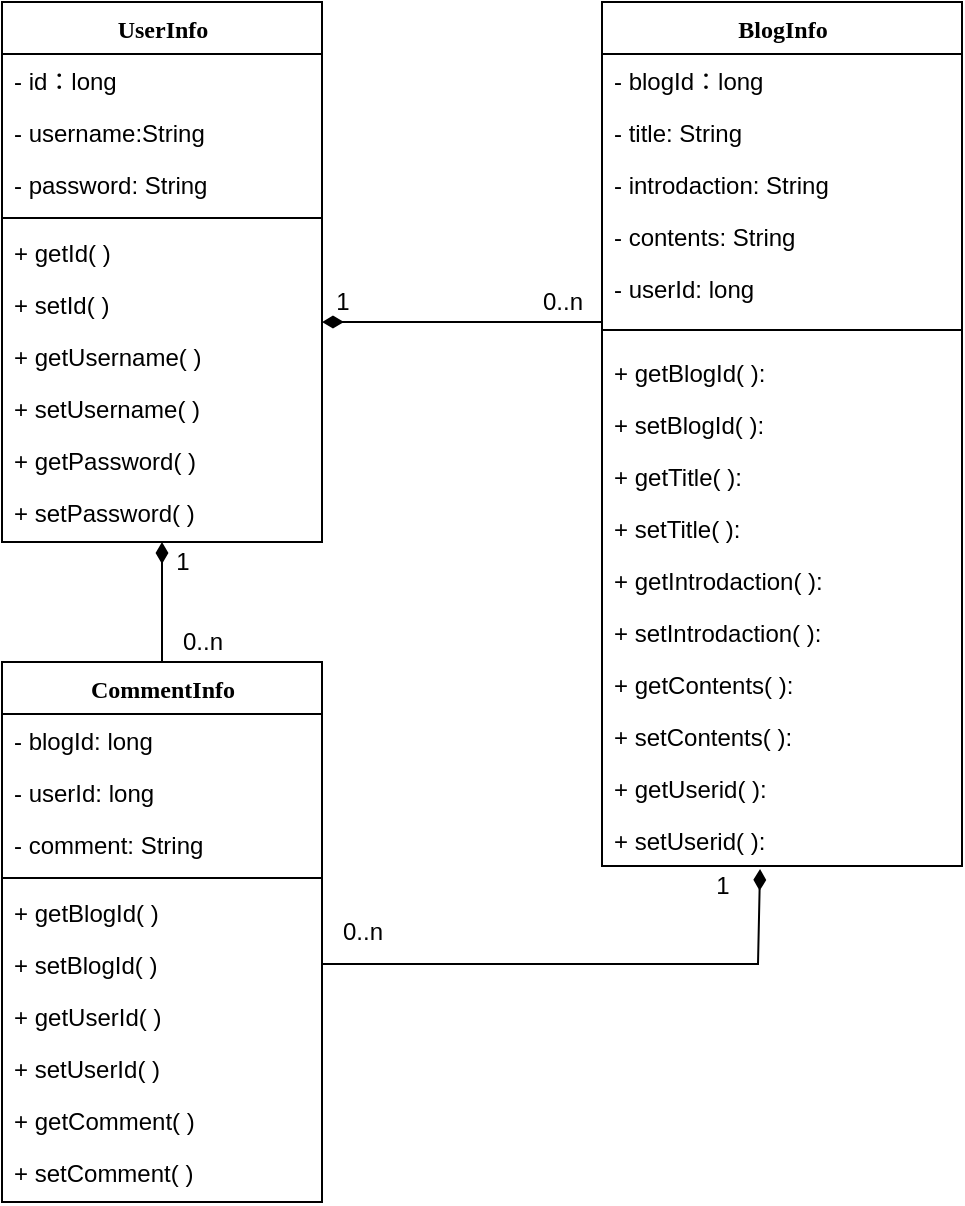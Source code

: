 <mxfile version="18.1.1" type="device"><diagram id="XDaT77yiXlE3fPbr96j5" name="Page-1"><mxGraphModel dx="546" dy="511" grid="1" gridSize="10" guides="1" tooltips="1" connect="1" arrows="1" fold="1" page="1" pageScale="1" pageWidth="827" pageHeight="1169" math="0" shadow="0"><root><mxCell id="0"/><mxCell id="1" parent="0"/><mxCell id="7SVBNPAG_CEu8UrMZ6_7-1" value="UserInfo" style="swimlane;html=1;fontStyle=1;align=center;verticalAlign=top;childLayout=stackLayout;horizontal=1;startSize=26;horizontalStack=0;resizeParent=1;resizeLast=0;collapsible=1;marginBottom=0;swimlaneFillColor=#ffffff;rounded=0;shadow=0;comic=0;labelBackgroundColor=none;strokeWidth=1;fillColor=none;fontFamily=Verdana;fontSize=12" parent="1" vertex="1"><mxGeometry x="180" y="200" width="160" height="270" as="geometry"/></mxCell><mxCell id="7SVBNPAG_CEu8UrMZ6_7-2" value="- id：long" style="text;html=1;strokeColor=none;fillColor=none;align=left;verticalAlign=top;spacingLeft=4;spacingRight=4;whiteSpace=wrap;overflow=hidden;rotatable=0;points=[[0,0.5],[1,0.5]];portConstraint=eastwest;" parent="7SVBNPAG_CEu8UrMZ6_7-1" vertex="1"><mxGeometry y="26" width="160" height="26" as="geometry"/></mxCell><mxCell id="7SVBNPAG_CEu8UrMZ6_7-3" value="- username:String&amp;nbsp;" style="text;html=1;strokeColor=none;fillColor=none;align=left;verticalAlign=top;spacingLeft=4;spacingRight=4;whiteSpace=wrap;overflow=hidden;rotatable=0;points=[[0,0.5],[1,0.5]];portConstraint=eastwest;" parent="7SVBNPAG_CEu8UrMZ6_7-1" vertex="1"><mxGeometry y="52" width="160" height="26" as="geometry"/></mxCell><mxCell id="7SVBNPAG_CEu8UrMZ6_7-4" value="- password: String" style="text;html=1;strokeColor=none;fillColor=none;align=left;verticalAlign=top;spacingLeft=4;spacingRight=4;whiteSpace=wrap;overflow=hidden;rotatable=0;points=[[0,0.5],[1,0.5]];portConstraint=eastwest;" parent="7SVBNPAG_CEu8UrMZ6_7-1" vertex="1"><mxGeometry y="78" width="160" height="26" as="geometry"/></mxCell><mxCell id="7SVBNPAG_CEu8UrMZ6_7-5" value="" style="line;html=1;strokeWidth=1;fillColor=none;align=left;verticalAlign=middle;spacingTop=-1;spacingLeft=3;spacingRight=3;rotatable=0;labelPosition=right;points=[];portConstraint=eastwest;" parent="7SVBNPAG_CEu8UrMZ6_7-1" vertex="1"><mxGeometry y="104" width="160" height="8" as="geometry"/></mxCell><mxCell id="7SVBNPAG_CEu8UrMZ6_7-6" value="+ getId( )" style="text;html=1;strokeColor=none;fillColor=none;align=left;verticalAlign=top;spacingLeft=4;spacingRight=4;whiteSpace=wrap;overflow=hidden;rotatable=0;points=[[0,0.5],[1,0.5]];portConstraint=eastwest;" parent="7SVBNPAG_CEu8UrMZ6_7-1" vertex="1"><mxGeometry y="112" width="160" height="26" as="geometry"/></mxCell><mxCell id="7SVBNPAG_CEu8UrMZ6_7-7" value="+ setId( )" style="text;html=1;strokeColor=none;fillColor=none;align=left;verticalAlign=top;spacingLeft=4;spacingRight=4;whiteSpace=wrap;overflow=hidden;rotatable=0;points=[[0,0.5],[1,0.5]];portConstraint=eastwest;" parent="7SVBNPAG_CEu8UrMZ6_7-1" vertex="1"><mxGeometry y="138" width="160" height="26" as="geometry"/></mxCell><mxCell id="7SVBNPAG_CEu8UrMZ6_7-8" value="+ getUsername( )" style="text;html=1;strokeColor=none;fillColor=none;align=left;verticalAlign=top;spacingLeft=4;spacingRight=4;whiteSpace=wrap;overflow=hidden;rotatable=0;points=[[0,0.5],[1,0.5]];portConstraint=eastwest;" parent="7SVBNPAG_CEu8UrMZ6_7-1" vertex="1"><mxGeometry y="164" width="160" height="26" as="geometry"/></mxCell><mxCell id="7SVBNPAG_CEu8UrMZ6_7-9" value="+ setUsername( )" style="text;html=1;strokeColor=none;fillColor=none;align=left;verticalAlign=top;spacingLeft=4;spacingRight=4;whiteSpace=wrap;overflow=hidden;rotatable=0;points=[[0,0.5],[1,0.5]];portConstraint=eastwest;" parent="7SVBNPAG_CEu8UrMZ6_7-1" vertex="1"><mxGeometry y="190" width="160" height="26" as="geometry"/></mxCell><mxCell id="7SVBNPAG_CEu8UrMZ6_7-10" value="+ getPassword( )" style="text;html=1;strokeColor=none;fillColor=none;align=left;verticalAlign=top;spacingLeft=4;spacingRight=4;whiteSpace=wrap;overflow=hidden;rotatable=0;points=[[0,0.5],[1,0.5]];portConstraint=eastwest;" parent="7SVBNPAG_CEu8UrMZ6_7-1" vertex="1"><mxGeometry y="216" width="160" height="26" as="geometry"/></mxCell><mxCell id="7SVBNPAG_CEu8UrMZ6_7-11" value="+ setPassword( )" style="text;html=1;strokeColor=none;fillColor=none;align=left;verticalAlign=top;spacingLeft=4;spacingRight=4;whiteSpace=wrap;overflow=hidden;rotatable=0;points=[[0,0.5],[1,0.5]];portConstraint=eastwest;" parent="7SVBNPAG_CEu8UrMZ6_7-1" vertex="1"><mxGeometry y="242" width="160" height="26" as="geometry"/></mxCell><mxCell id="7SVBNPAG_CEu8UrMZ6_7-13" value="BlogInfo" style="swimlane;html=1;fontStyle=1;align=center;verticalAlign=top;childLayout=stackLayout;horizontal=1;startSize=26;horizontalStack=0;resizeParent=1;resizeLast=0;collapsible=1;marginBottom=0;swimlaneFillColor=#ffffff;rounded=0;shadow=0;comic=0;labelBackgroundColor=none;strokeWidth=1;fillColor=none;fontFamily=Verdana;fontSize=12" parent="1" vertex="1"><mxGeometry x="480" y="200" width="180" height="432" as="geometry"/></mxCell><mxCell id="7SVBNPAG_CEu8UrMZ6_7-14" value="- blogId：long" style="text;html=1;strokeColor=none;fillColor=none;align=left;verticalAlign=top;spacingLeft=4;spacingRight=4;whiteSpace=wrap;overflow=hidden;rotatable=0;points=[[0,0.5],[1,0.5]];portConstraint=eastwest;" parent="7SVBNPAG_CEu8UrMZ6_7-13" vertex="1"><mxGeometry y="26" width="180" height="26" as="geometry"/></mxCell><mxCell id="7SVBNPAG_CEu8UrMZ6_7-15" value="- title: String" style="text;html=1;strokeColor=none;fillColor=none;align=left;verticalAlign=top;spacingLeft=4;spacingRight=4;whiteSpace=wrap;overflow=hidden;rotatable=0;points=[[0,0.5],[1,0.5]];portConstraint=eastwest;" parent="7SVBNPAG_CEu8UrMZ6_7-13" vertex="1"><mxGeometry y="52" width="180" height="26" as="geometry"/></mxCell><mxCell id="7SVBNPAG_CEu8UrMZ6_7-16" value="- introdaction: String" style="text;html=1;strokeColor=none;fillColor=none;align=left;verticalAlign=top;spacingLeft=4;spacingRight=4;whiteSpace=wrap;overflow=hidden;rotatable=0;points=[[0,0.5],[1,0.5]];portConstraint=eastwest;" parent="7SVBNPAG_CEu8UrMZ6_7-13" vertex="1"><mxGeometry y="78" width="180" height="26" as="geometry"/></mxCell><mxCell id="7SVBNPAG_CEu8UrMZ6_7-17" value="- contents: String" style="text;html=1;strokeColor=none;fillColor=none;align=left;verticalAlign=top;spacingLeft=4;spacingRight=4;whiteSpace=wrap;overflow=hidden;rotatable=0;points=[[0,0.5],[1,0.5]];portConstraint=eastwest;" parent="7SVBNPAG_CEu8UrMZ6_7-13" vertex="1"><mxGeometry y="104" width="180" height="26" as="geometry"/></mxCell><mxCell id="7SVBNPAG_CEu8UrMZ6_7-18" value="- userId: long" style="text;html=1;strokeColor=none;fillColor=none;align=left;verticalAlign=top;spacingLeft=4;spacingRight=4;whiteSpace=wrap;overflow=hidden;rotatable=0;points=[[0,0.5],[1,0.5]];portConstraint=eastwest;" parent="7SVBNPAG_CEu8UrMZ6_7-13" vertex="1"><mxGeometry y="130" width="180" height="26" as="geometry"/></mxCell><mxCell id="7SVBNPAG_CEu8UrMZ6_7-19" value="" style="line;html=1;strokeWidth=1;fillColor=none;align=left;verticalAlign=middle;spacingTop=-1;spacingLeft=3;spacingRight=3;rotatable=0;labelPosition=right;points=[];portConstraint=eastwest;" parent="7SVBNPAG_CEu8UrMZ6_7-13" vertex="1"><mxGeometry y="156" width="180" height="16" as="geometry"/></mxCell><mxCell id="7SVBNPAG_CEu8UrMZ6_7-20" value="+ getBlogId( ):&amp;nbsp;" style="text;html=1;strokeColor=none;fillColor=none;align=left;verticalAlign=top;spacingLeft=4;spacingRight=4;whiteSpace=wrap;overflow=hidden;rotatable=0;points=[[0,0.5],[1,0.5]];portConstraint=eastwest;" parent="7SVBNPAG_CEu8UrMZ6_7-13" vertex="1"><mxGeometry y="172" width="180" height="26" as="geometry"/></mxCell><mxCell id="7SVBNPAG_CEu8UrMZ6_7-21" value="+ setBlogId( ):" style="text;html=1;strokeColor=none;fillColor=none;align=left;verticalAlign=top;spacingLeft=4;spacingRight=4;whiteSpace=wrap;overflow=hidden;rotatable=0;points=[[0,0.5],[1,0.5]];portConstraint=eastwest;" parent="7SVBNPAG_CEu8UrMZ6_7-13" vertex="1"><mxGeometry y="198" width="180" height="26" as="geometry"/></mxCell><mxCell id="7SVBNPAG_CEu8UrMZ6_7-22" value="+ getTitle( ):" style="text;html=1;strokeColor=none;fillColor=none;align=left;verticalAlign=top;spacingLeft=4;spacingRight=4;whiteSpace=wrap;overflow=hidden;rotatable=0;points=[[0,0.5],[1,0.5]];portConstraint=eastwest;" parent="7SVBNPAG_CEu8UrMZ6_7-13" vertex="1"><mxGeometry y="224" width="180" height="26" as="geometry"/></mxCell><mxCell id="7SVBNPAG_CEu8UrMZ6_7-23" value="+ setTitle( ):" style="text;html=1;strokeColor=none;fillColor=none;align=left;verticalAlign=top;spacingLeft=4;spacingRight=4;whiteSpace=wrap;overflow=hidden;rotatable=0;points=[[0,0.5],[1,0.5]];portConstraint=eastwest;" parent="7SVBNPAG_CEu8UrMZ6_7-13" vertex="1"><mxGeometry y="250" width="180" height="26" as="geometry"/></mxCell><mxCell id="7SVBNPAG_CEu8UrMZ6_7-24" value="+ getIntrodaction( ):" style="text;html=1;strokeColor=none;fillColor=none;align=left;verticalAlign=top;spacingLeft=4;spacingRight=4;whiteSpace=wrap;overflow=hidden;rotatable=0;points=[[0,0.5],[1,0.5]];portConstraint=eastwest;" parent="7SVBNPAG_CEu8UrMZ6_7-13" vertex="1"><mxGeometry y="276" width="180" height="26" as="geometry"/></mxCell><mxCell id="7SVBNPAG_CEu8UrMZ6_7-25" value="+ setIntrodaction( ):" style="text;html=1;strokeColor=none;fillColor=none;align=left;verticalAlign=top;spacingLeft=4;spacingRight=4;whiteSpace=wrap;overflow=hidden;rotatable=0;points=[[0,0.5],[1,0.5]];portConstraint=eastwest;" parent="7SVBNPAG_CEu8UrMZ6_7-13" vertex="1"><mxGeometry y="302" width="180" height="26" as="geometry"/></mxCell><mxCell id="7SVBNPAG_CEu8UrMZ6_7-26" value="+ getContents( ):" style="text;html=1;strokeColor=none;fillColor=none;align=left;verticalAlign=top;spacingLeft=4;spacingRight=4;whiteSpace=wrap;overflow=hidden;rotatable=0;points=[[0,0.5],[1,0.5]];portConstraint=eastwest;" parent="7SVBNPAG_CEu8UrMZ6_7-13" vertex="1"><mxGeometry y="328" width="180" height="26" as="geometry"/></mxCell><mxCell id="7SVBNPAG_CEu8UrMZ6_7-27" value="+ setContents( ):" style="text;html=1;strokeColor=none;fillColor=none;align=left;verticalAlign=top;spacingLeft=4;spacingRight=4;whiteSpace=wrap;overflow=hidden;rotatable=0;points=[[0,0.5],[1,0.5]];portConstraint=eastwest;" parent="7SVBNPAG_CEu8UrMZ6_7-13" vertex="1"><mxGeometry y="354" width="180" height="26" as="geometry"/></mxCell><mxCell id="7SVBNPAG_CEu8UrMZ6_7-28" value="+ getUserid( ):" style="text;html=1;strokeColor=none;fillColor=none;align=left;verticalAlign=top;spacingLeft=4;spacingRight=4;whiteSpace=wrap;overflow=hidden;rotatable=0;points=[[0,0.5],[1,0.5]];portConstraint=eastwest;" parent="7SVBNPAG_CEu8UrMZ6_7-13" vertex="1"><mxGeometry y="380" width="180" height="26" as="geometry"/></mxCell><mxCell id="7SVBNPAG_CEu8UrMZ6_7-29" value="+ setUserid( ):" style="text;html=1;strokeColor=none;fillColor=none;align=left;verticalAlign=top;spacingLeft=4;spacingRight=4;whiteSpace=wrap;overflow=hidden;rotatable=0;points=[[0,0.5],[1,0.5]];portConstraint=eastwest;" parent="7SVBNPAG_CEu8UrMZ6_7-13" vertex="1"><mxGeometry y="406" width="180" height="26" as="geometry"/></mxCell><mxCell id="7SVBNPAG_CEu8UrMZ6_7-31" value="" style="endArrow=none;startArrow=diamondThin;endFill=0;startFill=1;html=1;verticalAlign=bottom;labelBackgroundColor=none;strokeWidth=1;startSize=8;endSize=8;rounded=0;" parent="1" edge="1"><mxGeometry width="160" relative="1" as="geometry"><mxPoint x="340" y="360.0" as="sourcePoint"/><mxPoint x="480" y="360" as="targetPoint"/></mxGeometry></mxCell><mxCell id="7SVBNPAG_CEu8UrMZ6_7-32" value="1" style="text;html=1;resizable=0;autosize=1;align=center;verticalAlign=middle;points=[];fillColor=none;strokeColor=none;rounded=0;" parent="1" vertex="1"><mxGeometry x="340" y="340" width="20" height="20" as="geometry"/></mxCell><mxCell id="7SVBNPAG_CEu8UrMZ6_7-33" value="0..n" style="text;html=1;resizable=0;autosize=1;align=center;verticalAlign=middle;points=[];fillColor=none;strokeColor=none;rounded=0;" parent="1" vertex="1"><mxGeometry x="440" y="340" width="40" height="20" as="geometry"/></mxCell><mxCell id="nK_0mnYFcUuq-m6HJQUS-1" value="CommentInfo" style="swimlane;html=1;fontStyle=1;align=center;verticalAlign=top;childLayout=stackLayout;horizontal=1;startSize=26;horizontalStack=0;resizeParent=1;resizeLast=0;collapsible=1;marginBottom=0;swimlaneFillColor=#ffffff;rounded=0;shadow=0;comic=0;labelBackgroundColor=none;strokeWidth=1;fillColor=none;fontFamily=Verdana;fontSize=12" vertex="1" parent="1"><mxGeometry x="180" y="530" width="160" height="270" as="geometry"/></mxCell><mxCell id="nK_0mnYFcUuq-m6HJQUS-2" value="- blogId: long" style="text;html=1;strokeColor=none;fillColor=none;align=left;verticalAlign=top;spacingLeft=4;spacingRight=4;whiteSpace=wrap;overflow=hidden;rotatable=0;points=[[0,0.5],[1,0.5]];portConstraint=eastwest;" vertex="1" parent="nK_0mnYFcUuq-m6HJQUS-1"><mxGeometry y="26" width="160" height="26" as="geometry"/></mxCell><mxCell id="nK_0mnYFcUuq-m6HJQUS-3" value="- userId: long&amp;nbsp;" style="text;html=1;strokeColor=none;fillColor=none;align=left;verticalAlign=top;spacingLeft=4;spacingRight=4;whiteSpace=wrap;overflow=hidden;rotatable=0;points=[[0,0.5],[1,0.5]];portConstraint=eastwest;" vertex="1" parent="nK_0mnYFcUuq-m6HJQUS-1"><mxGeometry y="52" width="160" height="26" as="geometry"/></mxCell><mxCell id="nK_0mnYFcUuq-m6HJQUS-4" value="- comment: String" style="text;html=1;strokeColor=none;fillColor=none;align=left;verticalAlign=top;spacingLeft=4;spacingRight=4;whiteSpace=wrap;overflow=hidden;rotatable=0;points=[[0,0.5],[1,0.5]];portConstraint=eastwest;" vertex="1" parent="nK_0mnYFcUuq-m6HJQUS-1"><mxGeometry y="78" width="160" height="26" as="geometry"/></mxCell><mxCell id="nK_0mnYFcUuq-m6HJQUS-5" value="" style="line;html=1;strokeWidth=1;fillColor=none;align=left;verticalAlign=middle;spacingTop=-1;spacingLeft=3;spacingRight=3;rotatable=0;labelPosition=right;points=[];portConstraint=eastwest;" vertex="1" parent="nK_0mnYFcUuq-m6HJQUS-1"><mxGeometry y="104" width="160" height="8" as="geometry"/></mxCell><mxCell id="nK_0mnYFcUuq-m6HJQUS-6" value="+ getBlogId( )" style="text;html=1;strokeColor=none;fillColor=none;align=left;verticalAlign=top;spacingLeft=4;spacingRight=4;whiteSpace=wrap;overflow=hidden;rotatable=0;points=[[0,0.5],[1,0.5]];portConstraint=eastwest;" vertex="1" parent="nK_0mnYFcUuq-m6HJQUS-1"><mxGeometry y="112" width="160" height="26" as="geometry"/></mxCell><mxCell id="nK_0mnYFcUuq-m6HJQUS-7" value="+ setBlogId( )" style="text;html=1;strokeColor=none;fillColor=none;align=left;verticalAlign=top;spacingLeft=4;spacingRight=4;whiteSpace=wrap;overflow=hidden;rotatable=0;points=[[0,0.5],[1,0.5]];portConstraint=eastwest;" vertex="1" parent="nK_0mnYFcUuq-m6HJQUS-1"><mxGeometry y="138" width="160" height="26" as="geometry"/></mxCell><mxCell id="nK_0mnYFcUuq-m6HJQUS-8" value="+ getUserId( )" style="text;html=1;strokeColor=none;fillColor=none;align=left;verticalAlign=top;spacingLeft=4;spacingRight=4;whiteSpace=wrap;overflow=hidden;rotatable=0;points=[[0,0.5],[1,0.5]];portConstraint=eastwest;" vertex="1" parent="nK_0mnYFcUuq-m6HJQUS-1"><mxGeometry y="164" width="160" height="26" as="geometry"/></mxCell><mxCell id="nK_0mnYFcUuq-m6HJQUS-9" value="+ setUserId( )" style="text;html=1;strokeColor=none;fillColor=none;align=left;verticalAlign=top;spacingLeft=4;spacingRight=4;whiteSpace=wrap;overflow=hidden;rotatable=0;points=[[0,0.5],[1,0.5]];portConstraint=eastwest;" vertex="1" parent="nK_0mnYFcUuq-m6HJQUS-1"><mxGeometry y="190" width="160" height="26" as="geometry"/></mxCell><mxCell id="nK_0mnYFcUuq-m6HJQUS-10" value="+ getComment( )" style="text;html=1;strokeColor=none;fillColor=none;align=left;verticalAlign=top;spacingLeft=4;spacingRight=4;whiteSpace=wrap;overflow=hidden;rotatable=0;points=[[0,0.5],[1,0.5]];portConstraint=eastwest;" vertex="1" parent="nK_0mnYFcUuq-m6HJQUS-1"><mxGeometry y="216" width="160" height="26" as="geometry"/></mxCell><mxCell id="nK_0mnYFcUuq-m6HJQUS-11" value="+ setComment( )" style="text;html=1;strokeColor=none;fillColor=none;align=left;verticalAlign=top;spacingLeft=4;spacingRight=4;whiteSpace=wrap;overflow=hidden;rotatable=0;points=[[0,0.5],[1,0.5]];portConstraint=eastwest;" vertex="1" parent="nK_0mnYFcUuq-m6HJQUS-1"><mxGeometry y="242" width="160" height="26" as="geometry"/></mxCell><mxCell id="nK_0mnYFcUuq-m6HJQUS-12" value="" style="endArrow=none;startArrow=diamondThin;endFill=0;startFill=1;html=1;verticalAlign=bottom;labelBackgroundColor=none;strokeWidth=1;startSize=8;endSize=8;rounded=0;entryX=0.5;entryY=0;entryDx=0;entryDy=0;exitX=0.5;exitY=1;exitDx=0;exitDy=0;" edge="1" parent="1" source="7SVBNPAG_CEu8UrMZ6_7-1" target="nK_0mnYFcUuq-m6HJQUS-1"><mxGeometry width="160" relative="1" as="geometry"><mxPoint x="350" y="348.16" as="sourcePoint"/><mxPoint x="490" y="350" as="targetPoint"/></mxGeometry></mxCell><mxCell id="nK_0mnYFcUuq-m6HJQUS-13" value="1" style="text;html=1;resizable=0;autosize=1;align=center;verticalAlign=middle;points=[];fillColor=none;strokeColor=none;rounded=0;" vertex="1" parent="1"><mxGeometry x="260" y="470" width="20" height="20" as="geometry"/></mxCell><mxCell id="nK_0mnYFcUuq-m6HJQUS-14" value="0..n" style="text;html=1;resizable=0;autosize=1;align=center;verticalAlign=middle;points=[];fillColor=none;strokeColor=none;rounded=0;" vertex="1" parent="1"><mxGeometry x="260" y="510" width="40" height="20" as="geometry"/></mxCell><mxCell id="nK_0mnYFcUuq-m6HJQUS-15" value="" style="endArrow=none;startArrow=diamondThin;endFill=0;startFill=1;html=1;verticalAlign=bottom;labelBackgroundColor=none;strokeWidth=1;startSize=8;endSize=8;rounded=0;entryX=1;entryY=0.5;entryDx=0;entryDy=0;exitX=0.439;exitY=1.056;exitDx=0;exitDy=0;exitPerimeter=0;" edge="1" parent="1" source="7SVBNPAG_CEu8UrMZ6_7-29" target="nK_0mnYFcUuq-m6HJQUS-7"><mxGeometry width="160" relative="1" as="geometry"><mxPoint x="530" y="700" as="sourcePoint"/><mxPoint x="558" y="630" as="targetPoint"/><Array as="points"><mxPoint x="558" y="681"/></Array></mxGeometry></mxCell><mxCell id="nK_0mnYFcUuq-m6HJQUS-16" value="1" style="text;html=1;resizable=0;autosize=1;align=center;verticalAlign=middle;points=[];fillColor=none;strokeColor=none;rounded=0;" vertex="1" parent="1"><mxGeometry x="530" y="632" width="20" height="20" as="geometry"/></mxCell><mxCell id="nK_0mnYFcUuq-m6HJQUS-17" value="0..n" style="text;html=1;resizable=0;autosize=1;align=center;verticalAlign=middle;points=[];fillColor=none;strokeColor=none;rounded=0;" vertex="1" parent="1"><mxGeometry x="340" y="655" width="40" height="20" as="geometry"/></mxCell></root></mxGraphModel></diagram></mxfile>